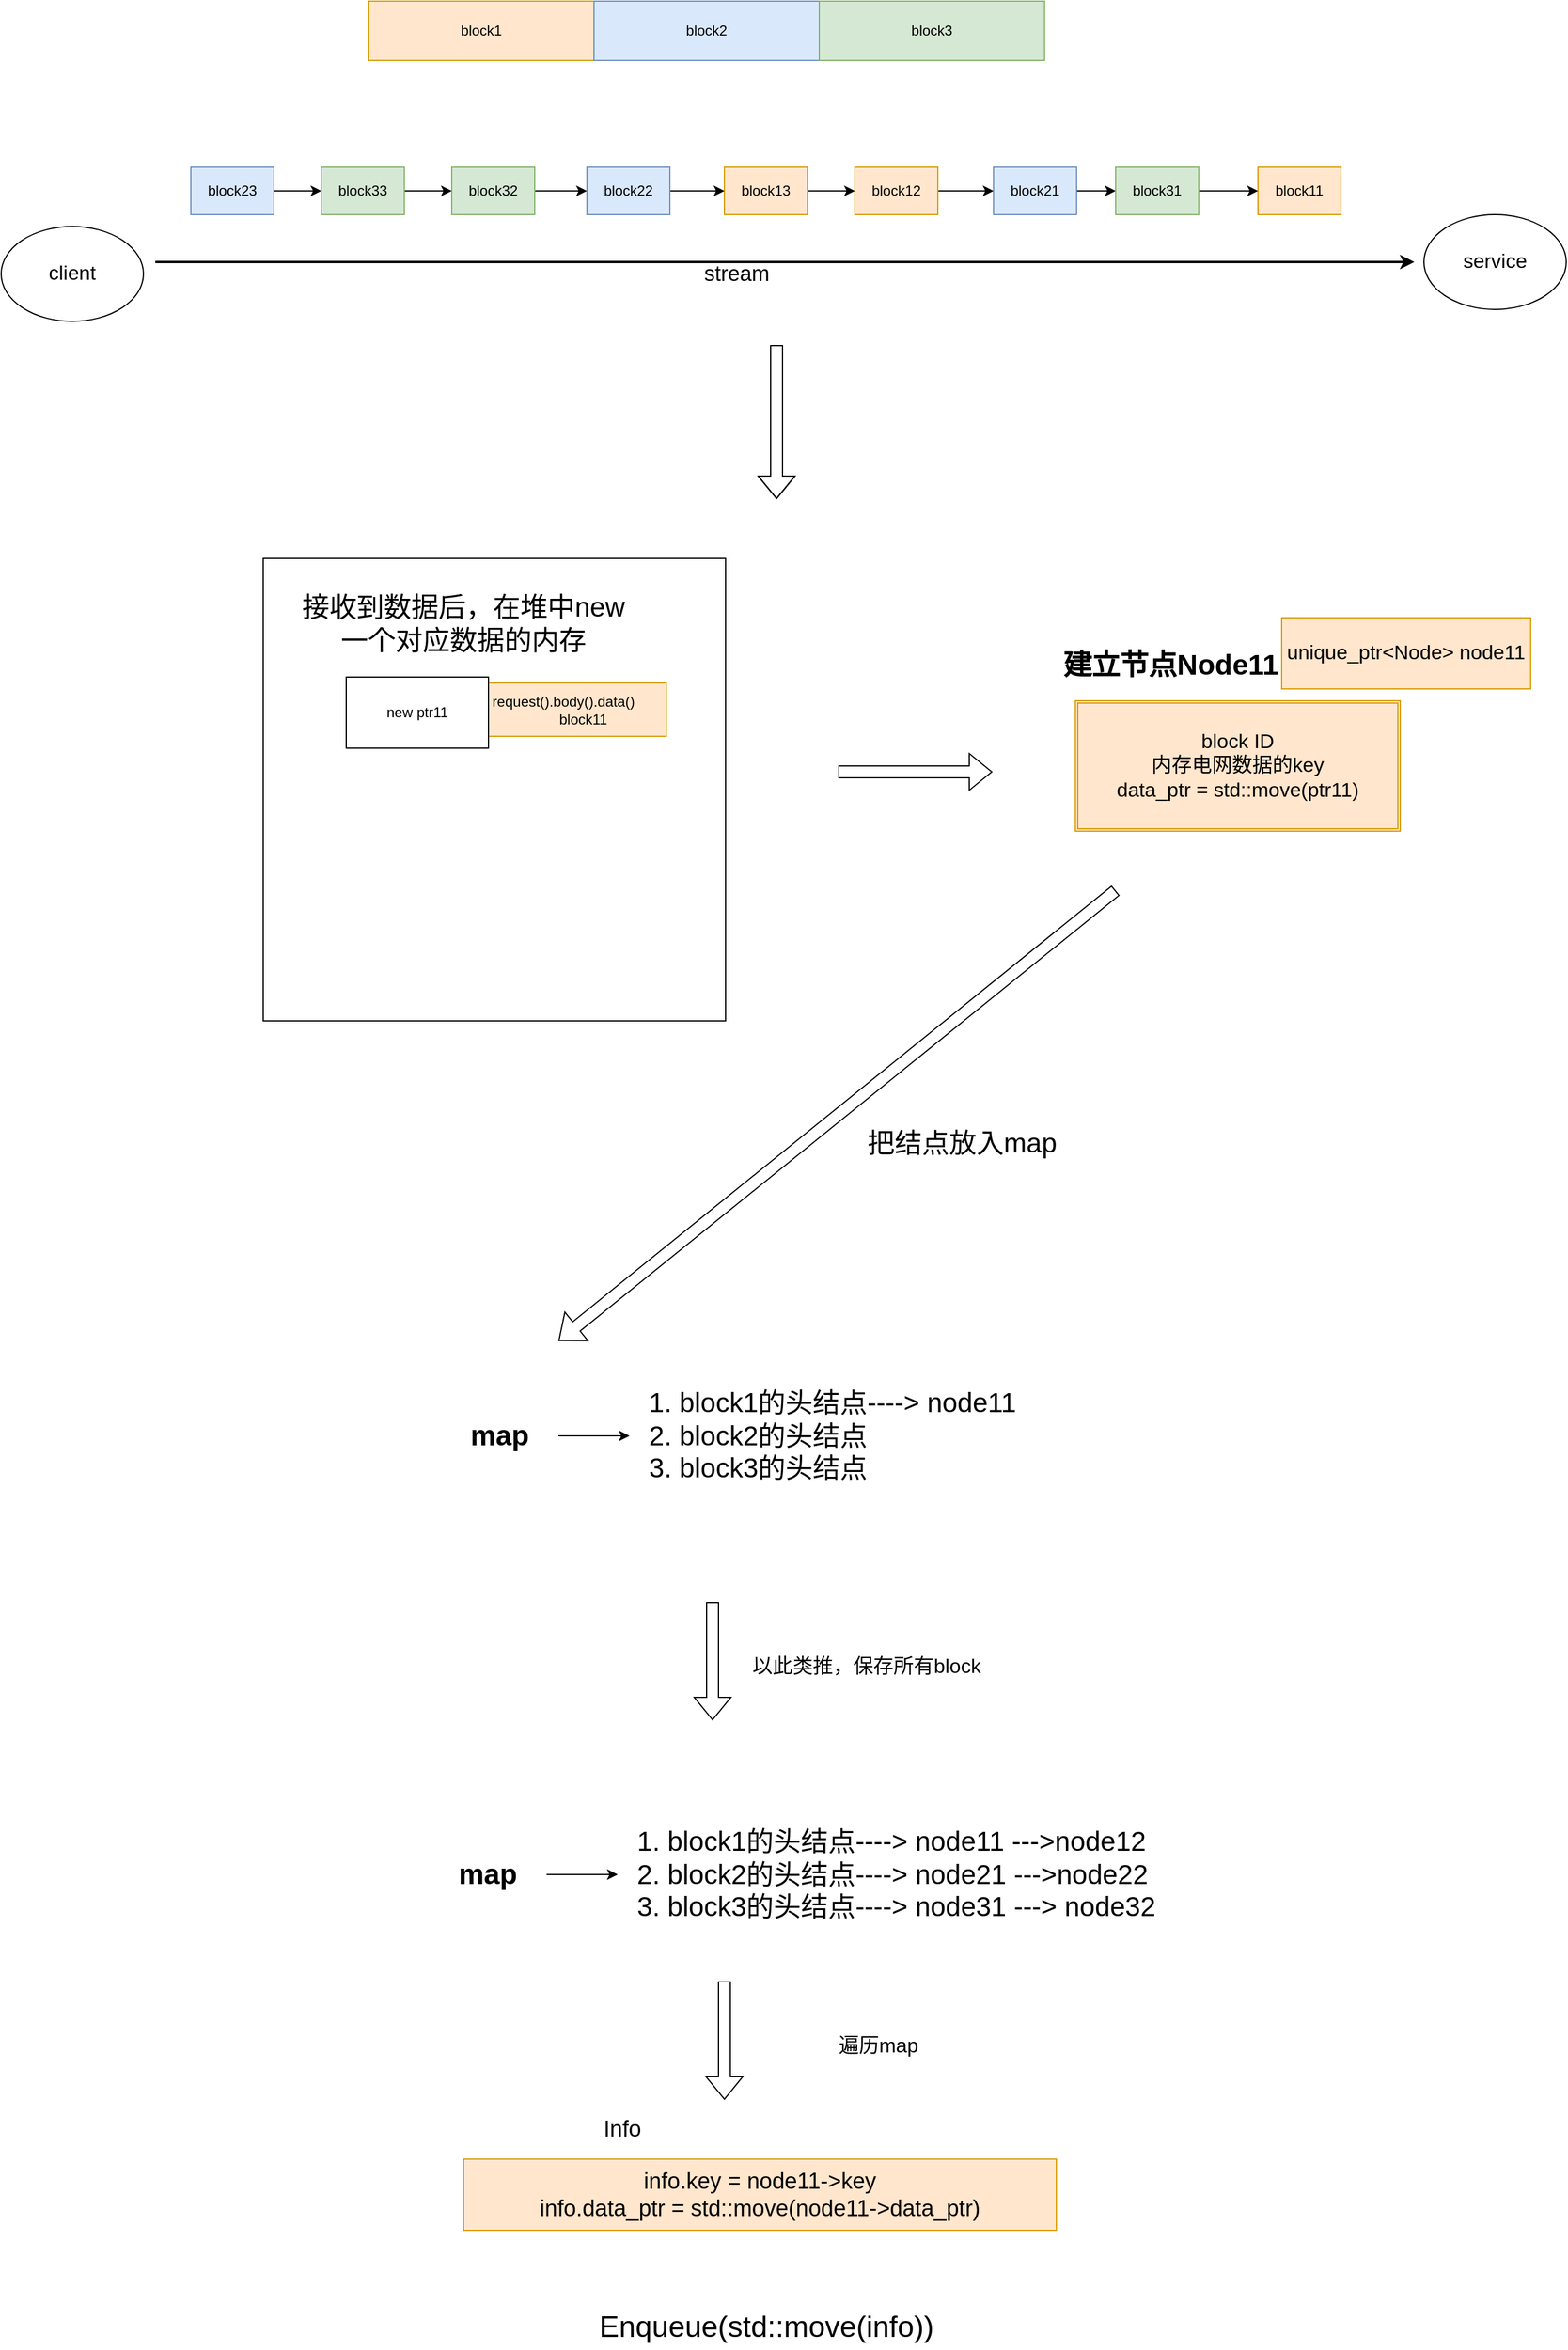<mxfile version="24.7.7">
  <diagram name="第 1 页" id="Nd2kuQgkJqfOorpsSmCz">
    <mxGraphModel dx="2190" dy="797" grid="1" gridSize="10" guides="1" tooltips="1" connect="1" arrows="1" fold="1" page="1" pageScale="1" pageWidth="827" pageHeight="1169" math="0" shadow="0">
      <root>
        <mxCell id="0" />
        <mxCell id="1" parent="0" />
        <mxCell id="zOhAhn4iWSKjn6xKDxIw-1" value="block11" style="rounded=0;whiteSpace=wrap;html=1;fillColor=#ffe6cc;strokeColor=#d79b00;" vertex="1" parent="1">
          <mxGeometry x="820" y="280" width="70" height="40" as="geometry" />
        </mxCell>
        <mxCell id="zOhAhn4iWSKjn6xKDxIw-18" value="" style="edgeStyle=orthogonalEdgeStyle;rounded=0;orthogonalLoop=1;jettySize=auto;html=1;" edge="1" parent="1" source="zOhAhn4iWSKjn6xKDxIw-2" target="zOhAhn4iWSKjn6xKDxIw-4">
          <mxGeometry relative="1" as="geometry" />
        </mxCell>
        <mxCell id="zOhAhn4iWSKjn6xKDxIw-2" value="block12" style="rounded=0;whiteSpace=wrap;html=1;fillColor=#ffe6cc;strokeColor=#d79b00;" vertex="1" parent="1">
          <mxGeometry x="480" y="280" width="70" height="40" as="geometry" />
        </mxCell>
        <mxCell id="zOhAhn4iWSKjn6xKDxIw-17" value="" style="edgeStyle=orthogonalEdgeStyle;rounded=0;orthogonalLoop=1;jettySize=auto;html=1;" edge="1" parent="1" source="zOhAhn4iWSKjn6xKDxIw-3" target="zOhAhn4iWSKjn6xKDxIw-2">
          <mxGeometry relative="1" as="geometry" />
        </mxCell>
        <mxCell id="zOhAhn4iWSKjn6xKDxIw-3" value="block13" style="rounded=0;whiteSpace=wrap;html=1;fillColor=#ffe6cc;strokeColor=#d79b00;" vertex="1" parent="1">
          <mxGeometry x="370" y="280" width="70" height="40" as="geometry" />
        </mxCell>
        <mxCell id="zOhAhn4iWSKjn6xKDxIw-19" value="" style="edgeStyle=orthogonalEdgeStyle;rounded=0;orthogonalLoop=1;jettySize=auto;html=1;" edge="1" parent="1" source="zOhAhn4iWSKjn6xKDxIw-4" target="zOhAhn4iWSKjn6xKDxIw-7">
          <mxGeometry relative="1" as="geometry" />
        </mxCell>
        <mxCell id="zOhAhn4iWSKjn6xKDxIw-4" value="block21" style="rounded=0;whiteSpace=wrap;html=1;fillColor=#dae8fc;strokeColor=#6c8ebf;" vertex="1" parent="1">
          <mxGeometry x="597" y="280" width="70" height="40" as="geometry" />
        </mxCell>
        <mxCell id="zOhAhn4iWSKjn6xKDxIw-16" value="" style="edgeStyle=orthogonalEdgeStyle;rounded=0;orthogonalLoop=1;jettySize=auto;html=1;" edge="1" parent="1" source="zOhAhn4iWSKjn6xKDxIw-5" target="zOhAhn4iWSKjn6xKDxIw-3">
          <mxGeometry relative="1" as="geometry" />
        </mxCell>
        <mxCell id="zOhAhn4iWSKjn6xKDxIw-5" value="block22" style="rounded=0;whiteSpace=wrap;html=1;fillColor=#dae8fc;strokeColor=#6c8ebf;" vertex="1" parent="1">
          <mxGeometry x="254" y="280" width="70" height="40" as="geometry" />
        </mxCell>
        <mxCell id="zOhAhn4iWSKjn6xKDxIw-13" value="" style="edgeStyle=orthogonalEdgeStyle;rounded=0;orthogonalLoop=1;jettySize=auto;html=1;" edge="1" parent="1" source="zOhAhn4iWSKjn6xKDxIw-6" target="zOhAhn4iWSKjn6xKDxIw-9">
          <mxGeometry relative="1" as="geometry" />
        </mxCell>
        <mxCell id="zOhAhn4iWSKjn6xKDxIw-6" value="block23" style="rounded=0;whiteSpace=wrap;html=1;fillColor=#dae8fc;strokeColor=#6c8ebf;" vertex="1" parent="1">
          <mxGeometry x="-80" y="280" width="70" height="40" as="geometry" />
        </mxCell>
        <mxCell id="zOhAhn4iWSKjn6xKDxIw-20" value="" style="edgeStyle=orthogonalEdgeStyle;rounded=0;orthogonalLoop=1;jettySize=auto;html=1;" edge="1" parent="1" source="zOhAhn4iWSKjn6xKDxIw-7" target="zOhAhn4iWSKjn6xKDxIw-1">
          <mxGeometry relative="1" as="geometry" />
        </mxCell>
        <mxCell id="zOhAhn4iWSKjn6xKDxIw-7" value="block31" style="rounded=0;whiteSpace=wrap;html=1;fillColor=#d5e8d4;strokeColor=#82b366;" vertex="1" parent="1">
          <mxGeometry x="700" y="280" width="70" height="40" as="geometry" />
        </mxCell>
        <mxCell id="zOhAhn4iWSKjn6xKDxIw-15" value="" style="edgeStyle=orthogonalEdgeStyle;rounded=0;orthogonalLoop=1;jettySize=auto;html=1;" edge="1" parent="1" source="zOhAhn4iWSKjn6xKDxIw-8" target="zOhAhn4iWSKjn6xKDxIw-5">
          <mxGeometry relative="1" as="geometry" />
        </mxCell>
        <mxCell id="zOhAhn4iWSKjn6xKDxIw-8" value="block32" style="rounded=0;whiteSpace=wrap;html=1;fillColor=#d5e8d4;strokeColor=#82b366;" vertex="1" parent="1">
          <mxGeometry x="140" y="280" width="70" height="40" as="geometry" />
        </mxCell>
        <mxCell id="zOhAhn4iWSKjn6xKDxIw-14" value="" style="edgeStyle=orthogonalEdgeStyle;rounded=0;orthogonalLoop=1;jettySize=auto;html=1;" edge="1" parent="1" source="zOhAhn4iWSKjn6xKDxIw-9" target="zOhAhn4iWSKjn6xKDxIw-8">
          <mxGeometry relative="1" as="geometry" />
        </mxCell>
        <mxCell id="zOhAhn4iWSKjn6xKDxIw-9" value="block33" style="rounded=0;whiteSpace=wrap;html=1;fillColor=#d5e8d4;strokeColor=#82b366;" vertex="1" parent="1">
          <mxGeometry x="30" y="280" width="70" height="40" as="geometry" />
        </mxCell>
        <mxCell id="zOhAhn4iWSKjn6xKDxIw-10" value="block1" style="rounded=0;whiteSpace=wrap;html=1;fillColor=#ffe6cc;strokeColor=#d79b00;" vertex="1" parent="1">
          <mxGeometry x="70" y="140" width="190" height="50" as="geometry" />
        </mxCell>
        <mxCell id="zOhAhn4iWSKjn6xKDxIw-11" value="block2" style="rounded=0;whiteSpace=wrap;html=1;fillColor=#dae8fc;strokeColor=#6c8ebf;" vertex="1" parent="1">
          <mxGeometry x="260" y="140" width="190" height="50" as="geometry" />
        </mxCell>
        <mxCell id="zOhAhn4iWSKjn6xKDxIw-12" value="block3" style="rounded=0;whiteSpace=wrap;html=1;fillColor=#d5e8d4;strokeColor=#82b366;" vertex="1" parent="1">
          <mxGeometry x="450" y="140" width="190" height="50" as="geometry" />
        </mxCell>
        <mxCell id="zOhAhn4iWSKjn6xKDxIw-21" value="" style="endArrow=classic;html=1;rounded=0;strokeWidth=2;spacing=6;" edge="1" parent="1">
          <mxGeometry relative="1" as="geometry">
            <mxPoint x="-110" y="360" as="sourcePoint" />
            <mxPoint x="952" y="360" as="targetPoint" />
          </mxGeometry>
        </mxCell>
        <mxCell id="zOhAhn4iWSKjn6xKDxIw-24" value="&lt;font style=&quot;font-size: 18px;&quot;&gt;stream&lt;/font&gt;" style="text;html=1;align=center;verticalAlign=middle;resizable=0;points=[];autosize=1;strokeColor=none;fillColor=none;" vertex="1" parent="1">
          <mxGeometry x="340" y="350" width="80" height="40" as="geometry" />
        </mxCell>
        <mxCell id="zOhAhn4iWSKjn6xKDxIw-25" value="&lt;font style=&quot;font-size: 17px;&quot;&gt;client&lt;/font&gt;" style="ellipse;whiteSpace=wrap;html=1;" vertex="1" parent="1">
          <mxGeometry x="-240" y="330" width="120" height="80" as="geometry" />
        </mxCell>
        <mxCell id="zOhAhn4iWSKjn6xKDxIw-26" value="&lt;font style=&quot;font-size: 17px;&quot;&gt;service&lt;/font&gt;" style="ellipse;whiteSpace=wrap;html=1;" vertex="1" parent="1">
          <mxGeometry x="960" y="320" width="120" height="80" as="geometry" />
        </mxCell>
        <mxCell id="zOhAhn4iWSKjn6xKDxIw-27" value="" style="whiteSpace=wrap;html=1;aspect=fixed;" vertex="1" parent="1">
          <mxGeometry x="-19" y="610" width="390" height="390" as="geometry" />
        </mxCell>
        <mxCell id="zOhAhn4iWSKjn6xKDxIw-38" value="&lt;font style=&quot;font-size: 23px;&quot;&gt;接收到数据后，在堆中new一个对应数据的内存&lt;/font&gt;" style="text;html=1;align=center;verticalAlign=middle;whiteSpace=wrap;rounded=0;" vertex="1" parent="1">
          <mxGeometry x="10" y="650" width="280" height="30" as="geometry" />
        </mxCell>
        <mxCell id="zOhAhn4iWSKjn6xKDxIw-40" value="request().body().data()&amp;nbsp; &amp;nbsp; &amp;nbsp; &amp;nbsp; &amp;nbsp; &amp;nbsp;block11" style="rounded=0;whiteSpace=wrap;html=1;fillColor=#ffe6cc;strokeColor=#d79b00;" vertex="1" parent="1">
          <mxGeometry x="171" y="715" width="150" height="45" as="geometry" />
        </mxCell>
        <mxCell id="zOhAhn4iWSKjn6xKDxIw-41" value="new ptr11" style="rounded=0;whiteSpace=wrap;html=1;" vertex="1" parent="1">
          <mxGeometry x="51" y="710" width="120" height="60" as="geometry" />
        </mxCell>
        <mxCell id="zOhAhn4iWSKjn6xKDxIw-54" value="" style="edgeStyle=orthogonalEdgeStyle;rounded=0;orthogonalLoop=1;jettySize=auto;html=1;" edge="1" parent="1" source="zOhAhn4iWSKjn6xKDxIw-42" target="zOhAhn4iWSKjn6xKDxIw-53">
          <mxGeometry relative="1" as="geometry" />
        </mxCell>
        <mxCell id="zOhAhn4iWSKjn6xKDxIw-42" value="map" style="text;strokeColor=none;fillColor=none;html=1;fontSize=24;fontStyle=1;verticalAlign=middle;align=center;" vertex="1" parent="1">
          <mxGeometry x="130" y="1330" width="100" height="40" as="geometry" />
        </mxCell>
        <mxCell id="zOhAhn4iWSKjn6xKDxIw-53" value="&lt;ol style=&quot;font-size: 23px;&quot;&gt;&lt;li&gt;block1的头结点----&amp;gt; node11&lt;/li&gt;&lt;li&gt;block2的头结点&lt;/li&gt;&lt;li&gt;block3的头结点&lt;/li&gt;&lt;/ol&gt;" style="text;strokeColor=none;fillColor=none;html=1;whiteSpace=wrap;verticalAlign=middle;overflow=hidden;" vertex="1" parent="1">
          <mxGeometry x="290" y="1230" width="460" height="240" as="geometry" />
        </mxCell>
        <mxCell id="zOhAhn4iWSKjn6xKDxIw-57" value="&lt;font style=&quot;font-size: 17px;&quot;&gt;block ID&lt;/font&gt;&lt;div&gt;&lt;font style=&quot;font-size: 17px;&quot;&gt;内存电网数据的key&lt;/font&gt;&lt;/div&gt;&lt;div&gt;&lt;span style=&quot;font-size: 17px;&quot;&gt;data_ptr = std::move(ptr11)&lt;/span&gt;&lt;/div&gt;" style="shape=ext;double=1;rounded=0;whiteSpace=wrap;html=1;fillColor=#ffe6cc;strokeColor=#d79b00;" vertex="1" parent="1">
          <mxGeometry x="666" y="730" width="274" height="110" as="geometry" />
        </mxCell>
        <mxCell id="zOhAhn4iWSKjn6xKDxIw-58" value="建立节点Node11" style="text;strokeColor=none;fillColor=none;html=1;fontSize=24;fontStyle=1;verticalAlign=middle;align=center;" vertex="1" parent="1">
          <mxGeometry x="696" y="680" width="100" height="40" as="geometry" />
        </mxCell>
        <mxCell id="zOhAhn4iWSKjn6xKDxIw-59" value="" style="shape=flexArrow;endArrow=classic;html=1;rounded=0;" edge="1" parent="1">
          <mxGeometry width="50" height="50" relative="1" as="geometry">
            <mxPoint x="466" y="790" as="sourcePoint" />
            <mxPoint x="596" y="790" as="targetPoint" />
          </mxGeometry>
        </mxCell>
        <mxCell id="zOhAhn4iWSKjn6xKDxIw-60" value="" style="shape=flexArrow;endArrow=classic;html=1;rounded=0;" edge="1" parent="1">
          <mxGeometry width="50" height="50" relative="1" as="geometry">
            <mxPoint x="414" y="430" as="sourcePoint" />
            <mxPoint x="414" y="560" as="targetPoint" />
            <Array as="points">
              <mxPoint x="414" y="500" />
            </Array>
          </mxGeometry>
        </mxCell>
        <mxCell id="zOhAhn4iWSKjn6xKDxIw-61" value="" style="shape=flexArrow;endArrow=classic;html=1;rounded=0;" edge="1" parent="1">
          <mxGeometry width="50" height="50" relative="1" as="geometry">
            <mxPoint x="700" y="890" as="sourcePoint" />
            <mxPoint x="230" y="1270" as="targetPoint" />
          </mxGeometry>
        </mxCell>
        <mxCell id="zOhAhn4iWSKjn6xKDxIw-64" value="&lt;font style=&quot;font-size: 23px;&quot;&gt;把结点放入map&lt;/font&gt;" style="text;html=1;align=center;verticalAlign=middle;resizable=0;points=[];autosize=1;strokeColor=none;fillColor=none;" vertex="1" parent="1">
          <mxGeometry x="480" y="1083" width="180" height="40" as="geometry" />
        </mxCell>
        <mxCell id="zOhAhn4iWSKjn6xKDxIw-65" value="&lt;font style=&quot;font-size: 17px;&quot;&gt;unique_ptr&amp;lt;Node&amp;gt; node11&lt;/font&gt;" style="rounded=0;whiteSpace=wrap;html=1;fillColor=#ffe6cc;strokeColor=#d79b00;" vertex="1" parent="1">
          <mxGeometry x="840" y="660" width="210" height="60" as="geometry" />
        </mxCell>
        <mxCell id="zOhAhn4iWSKjn6xKDxIw-66" value="" style="edgeStyle=orthogonalEdgeStyle;rounded=0;orthogonalLoop=1;jettySize=auto;html=1;" edge="1" parent="1" source="zOhAhn4iWSKjn6xKDxIw-67" target="zOhAhn4iWSKjn6xKDxIw-68">
          <mxGeometry relative="1" as="geometry" />
        </mxCell>
        <mxCell id="zOhAhn4iWSKjn6xKDxIw-67" value="map" style="text;strokeColor=none;fillColor=none;html=1;fontSize=24;fontStyle=1;verticalAlign=middle;align=center;" vertex="1" parent="1">
          <mxGeometry x="120" y="1700" width="100" height="40" as="geometry" />
        </mxCell>
        <mxCell id="zOhAhn4iWSKjn6xKDxIw-68" value="&lt;ol style=&quot;font-size: 23px;&quot;&gt;&lt;li&gt;block1的头结点----&amp;gt; node11 ---&amp;gt;node12&lt;/li&gt;&lt;li&gt;block2的头结点----&amp;gt; node21 ---&amp;gt;node22&lt;/li&gt;&lt;li&gt;block3的头结点----&amp;gt; node31 ---&amp;gt; node32&lt;/li&gt;&lt;/ol&gt;" style="text;strokeColor=none;fillColor=none;html=1;whiteSpace=wrap;verticalAlign=middle;overflow=hidden;" vertex="1" parent="1">
          <mxGeometry x="280" y="1600" width="460" height="240" as="geometry" />
        </mxCell>
        <mxCell id="zOhAhn4iWSKjn6xKDxIw-69" value="" style="shape=flexArrow;endArrow=classic;html=1;rounded=0;" edge="1" parent="1">
          <mxGeometry width="50" height="50" relative="1" as="geometry">
            <mxPoint x="360" y="1490" as="sourcePoint" />
            <mxPoint x="360" y="1590" as="targetPoint" />
          </mxGeometry>
        </mxCell>
        <mxCell id="zOhAhn4iWSKjn6xKDxIw-70" value="&lt;font style=&quot;font-size: 17px;&quot;&gt;以此类推，保存所有block&lt;/font&gt;" style="text;html=1;align=center;verticalAlign=middle;whiteSpace=wrap;rounded=0;" vertex="1" parent="1">
          <mxGeometry x="380" y="1530" width="220" height="30" as="geometry" />
        </mxCell>
        <mxCell id="zOhAhn4iWSKjn6xKDxIw-71" style="edgeStyle=orthogonalEdgeStyle;rounded=0;orthogonalLoop=1;jettySize=auto;html=1;exitX=0.5;exitY=1;exitDx=0;exitDy=0;" edge="1" parent="1" source="zOhAhn4iWSKjn6xKDxIw-27" target="zOhAhn4iWSKjn6xKDxIw-27">
          <mxGeometry relative="1" as="geometry" />
        </mxCell>
        <mxCell id="zOhAhn4iWSKjn6xKDxIw-72" value="" style="shape=flexArrow;endArrow=classic;html=1;rounded=0;" edge="1" parent="1">
          <mxGeometry width="50" height="50" relative="1" as="geometry">
            <mxPoint x="370" y="1810" as="sourcePoint" />
            <mxPoint x="370" y="1910" as="targetPoint" />
          </mxGeometry>
        </mxCell>
        <mxCell id="zOhAhn4iWSKjn6xKDxIw-73" value="&lt;font style=&quot;font-size: 17px;&quot;&gt;遍历map&lt;/font&gt;" style="text;html=1;align=center;verticalAlign=middle;whiteSpace=wrap;rounded=0;" vertex="1" parent="1">
          <mxGeometry x="390" y="1850" width="220" height="30" as="geometry" />
        </mxCell>
        <mxCell id="zOhAhn4iWSKjn6xKDxIw-74" value="&lt;font style=&quot;font-size: 19px;&quot;&gt;info.key = node11-&amp;gt;key&lt;/font&gt;&lt;div&gt;&lt;font style=&quot;font-size: 19px;&quot;&gt;info.data_ptr = std::move(node11-&amp;gt;data_ptr)&lt;/font&gt;&lt;/div&gt;" style="rounded=0;whiteSpace=wrap;html=1;fillColor=#ffe6cc;strokeColor=#d79b00;" vertex="1" parent="1">
          <mxGeometry x="150" y="1960" width="500" height="60" as="geometry" />
        </mxCell>
        <mxCell id="zOhAhn4iWSKjn6xKDxIw-75" value="&lt;font style=&quot;font-size: 19px;&quot;&gt;Info&lt;/font&gt;" style="text;html=1;align=center;verticalAlign=middle;whiteSpace=wrap;rounded=0;" vertex="1" parent="1">
          <mxGeometry x="254" y="1920" width="60" height="30" as="geometry" />
        </mxCell>
        <mxCell id="zOhAhn4iWSKjn6xKDxIw-76" value="&lt;font style=&quot;font-size: 25px;&quot;&gt;Enqueue(std::move(info))&lt;/font&gt;" style="text;html=1;align=center;verticalAlign=middle;resizable=0;points=[];autosize=1;strokeColor=none;fillColor=none;" vertex="1" parent="1">
          <mxGeometry x="250" y="2080" width="310" height="40" as="geometry" />
        </mxCell>
      </root>
    </mxGraphModel>
  </diagram>
</mxfile>
